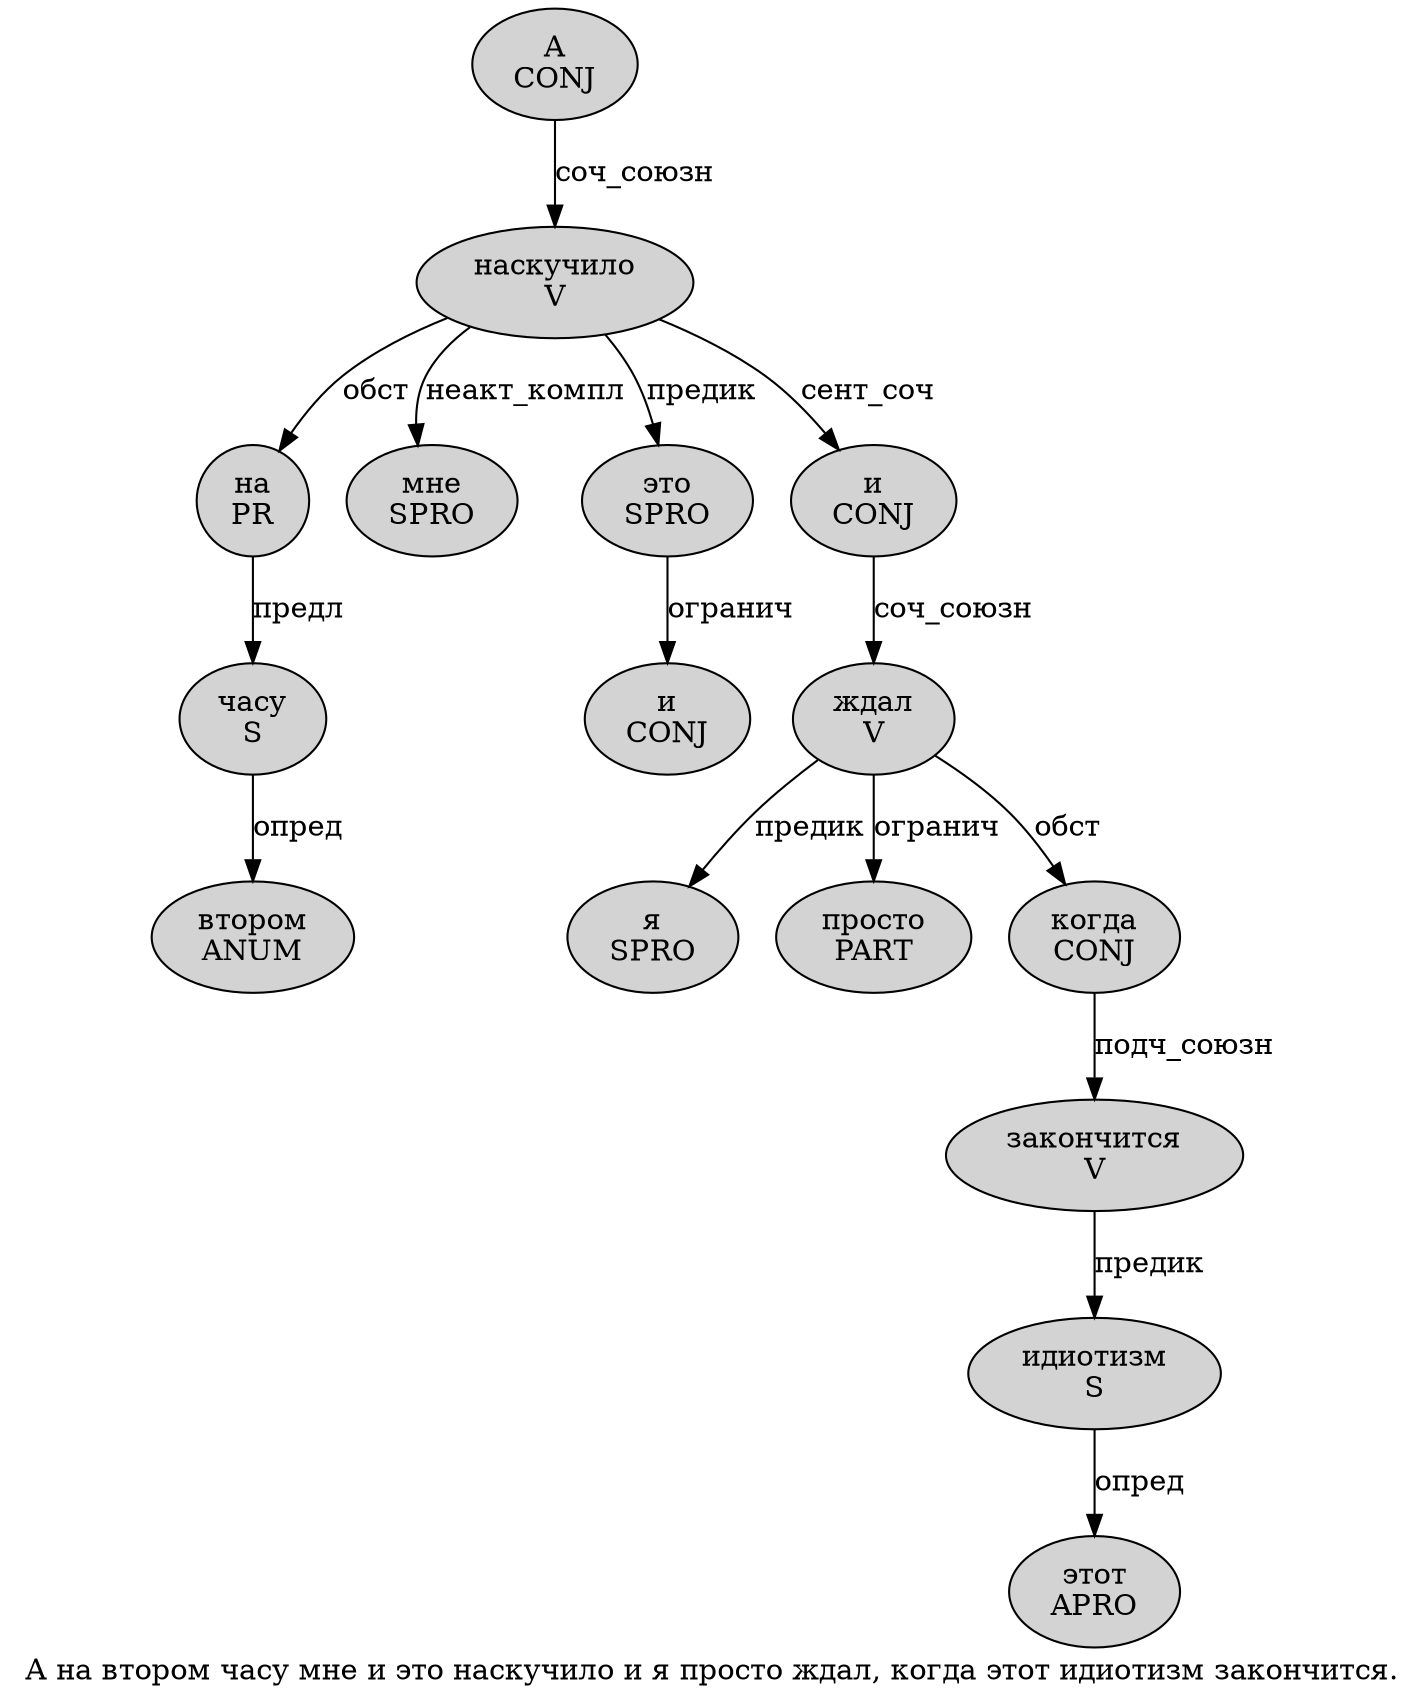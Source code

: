 digraph SENTENCE_4811 {
	graph [label="А на втором часу мне и это наскучило и я просто ждал, когда этот идиотизм закончится."]
	node [style=filled]
		0 [label="А
CONJ" color="" fillcolor=lightgray penwidth=1 shape=ellipse]
		1 [label="на
PR" color="" fillcolor=lightgray penwidth=1 shape=ellipse]
		2 [label="втором
ANUM" color="" fillcolor=lightgray penwidth=1 shape=ellipse]
		3 [label="часу
S" color="" fillcolor=lightgray penwidth=1 shape=ellipse]
		4 [label="мне
SPRO" color="" fillcolor=lightgray penwidth=1 shape=ellipse]
		5 [label="и
CONJ" color="" fillcolor=lightgray penwidth=1 shape=ellipse]
		6 [label="это
SPRO" color="" fillcolor=lightgray penwidth=1 shape=ellipse]
		7 [label="наскучило
V" color="" fillcolor=lightgray penwidth=1 shape=ellipse]
		8 [label="и
CONJ" color="" fillcolor=lightgray penwidth=1 shape=ellipse]
		9 [label="я
SPRO" color="" fillcolor=lightgray penwidth=1 shape=ellipse]
		10 [label="просто
PART" color="" fillcolor=lightgray penwidth=1 shape=ellipse]
		11 [label="ждал
V" color="" fillcolor=lightgray penwidth=1 shape=ellipse]
		13 [label="когда
CONJ" color="" fillcolor=lightgray penwidth=1 shape=ellipse]
		14 [label="этот
APRO" color="" fillcolor=lightgray penwidth=1 shape=ellipse]
		15 [label="идиотизм
S" color="" fillcolor=lightgray penwidth=1 shape=ellipse]
		16 [label="закончится
V" color="" fillcolor=lightgray penwidth=1 shape=ellipse]
			13 -> 16 [label="подч_союзн"]
			11 -> 9 [label="предик"]
			11 -> 10 [label="огранич"]
			11 -> 13 [label="обст"]
			1 -> 3 [label="предл"]
			7 -> 1 [label="обст"]
			7 -> 4 [label="неакт_компл"]
			7 -> 6 [label="предик"]
			7 -> 8 [label="сент_соч"]
			16 -> 15 [label="предик"]
			8 -> 11 [label="соч_союзн"]
			0 -> 7 [label="соч_союзн"]
			15 -> 14 [label="опред"]
			6 -> 5 [label="огранич"]
			3 -> 2 [label="опред"]
}